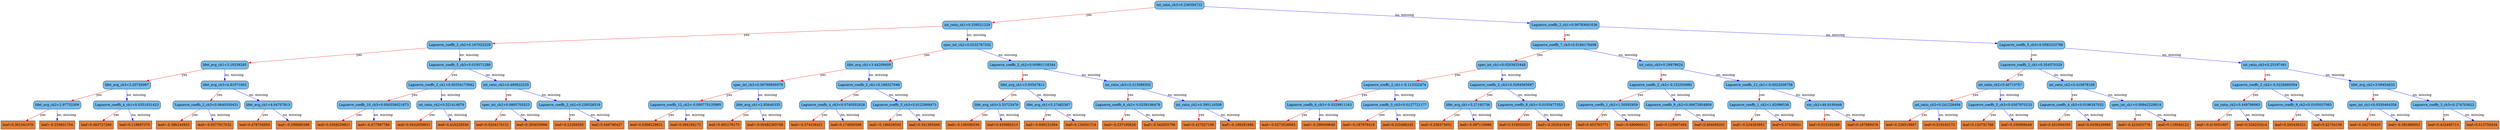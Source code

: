 digraph {
	graph [bb="0,0,8685.8,567",
		rankdir=TB
	];
	node [label="\N"];
	0	[fillcolor="#78bceb",
		height=0.5,
		label="int_ratio_ch3<0.236594722",
		pos="4645.9,549",
		shape=box,
		style="filled, rounded",
		width=2.3264];
	1	[fillcolor="#78bceb",
		height=0.5,
		label="int_ratio_ch1<0.339521229",
		pos="3132.9,460.5",
		shape=box,
		style="filled, rounded",
		width=2.3264];
	0 -> 1	[color="#FF0000",
		label=yes,
		lp="4034.9,504.75",
		pos="e,3217,466.31 4561.8,543.2 4300.6,528.26 3504,482.72 3228.1,466.95"];
	2	[fillcolor="#78bceb",
		height=0.5,
		label="Laguerre_coeffs_2_ch1<0.00783641636",
		pos="5423.9,460.5",
		shape=box,
		style="filled, rounded",
		width=3.2951];
	0 -> 2	[color="#0000FF",
		label="no, missing",
		lp="5136.8,504.75",
		pos="e,5304.8,474.74 4729.9,538.66 4865.3,523.6 5133,493.84 5293.4,476"];
	3	[fillcolor="#78bceb",
		height=0.5,
		label="Laguerre_coeffs_2_ch2<0.167022228",
		pos="1623.9,372",
		shape=box,
		style="filled, rounded",
		width=3.1076];
	1 -> 3	[color="#FF0000",
		label=yes,
		lp="2522.9,416.25",
		pos="e,1736.2,379.44 3048.8,454.68 2796.5,440.22 2045.3,397.16 1747.5,380.09"];
	4	[fillcolor="#78bceb",
		height=0.5,
		label="spec_int_ch2<0.0232767202",
		pos="3132.9,372",
		shape=box,
		style="filled, rounded",
		width=2.4097];
	1 -> 4	[color="#0000FF",
		label="no, missing",
		lp="3164.8,416.25",
		pos="e,3132.9,390.35 3132.9,442.41 3132.9,430.76 3132.9,415.05 3132.9,401.52"];
	5	[fillcolor="#78bceb",
		height=0.5,
		label="Laguerre_coeffs_7_ch3<0.0184178408",
		pos="5423.9,372",
		shape=box,
		style="filled, rounded",
		width=3.2014];
	2 -> 5	[color="#FF0000",
		label=yes,
		lp="5432.9,416.25",
		pos="e,5423.9,390.35 5423.9,442.41 5423.9,430.76 5423.9,415.05 5423.9,401.52"];
	6	[fillcolor="#78bceb",
		height=0.5,
		label="Laguerre_coeffs_5_ch3<0.0592333786",
		pos="7016.9,372",
		shape=box,
		style="filled, rounded",
		width=3.2014];
	2 -> 6	[color="#0000FF",
		label="no, missing",
		lp="6395.8,416.25",
		pos="e,6901.3,379.28 5543,453.03 5835.8,437.13 6589,396.23 6889.9,379.89"];
	7	[fillcolor="#78bceb",
		height=0.5,
		label="lifet_avg_ch1<3.19258285",
		pos="810.88,283.5",
		shape=box,
		style="filled, rounded",
		width=2.2639];
	3 -> 7	[color="#FF0000",
		label=yes,
		lp="1299.9,327.75",
		pos="e,892.73,293.21 1511.7,359.06 1349.9,341.85 1054,310.37 903.73,294.38"];
	8	[fillcolor="#78bceb",
		height=0.5,
		label="Laguerre_coeffs_5_ch3<0.019371286",
		pos="1623.9,283.5",
		shape=box,
		style="filled, rounded",
		width=3.1076];
	3 -> 8	[color="#0000FF",
		label="no, missing",
		lp="1655.8,327.75",
		pos="e,1623.9,301.85 1623.9,353.91 1623.9,342.26 1623.9,326.55 1623.9,313.02"];
	9	[fillcolor="#78bceb",
		height=0.5,
		label="lifet_avg_ch1<3.44209409",
		pos="2890.9,283.5",
		shape=box,
		style="filled, rounded",
		width=2.2639];
	4 -> 9	[color="#FF0000",
		label=yes,
		lp="3042.9,327.75",
		pos="e,2939.5,301.87 3084.2,353.6 3045.5,339.79 2991.4,320.42 2950.2,305.7"];
	10	[fillcolor="#78bceb",
		height=0.5,
		label="Laguerre_coeffs_2_ch2<0.00981118344",
		pos="3547.9,283.5",
		shape=box,
		style="filled, rounded",
		width=3.2951];
	4 -> 10	[color="#0000FF",
		label="no, missing",
		lp="3409.8,327.75",
		pos="e,3464.2,301.95 3216.4,353.6 3284.8,339.34 3381.6,319.16 3452.9,304.29"];
	15	[fillcolor="#78bceb",
		height=0.5,
		label="lifet_avg_ch3<3.20745087",
		pos="412.88,195",
		shape=box,
		style="filled, rounded",
		width=2.2639];
	7 -> 15	[color="#FF0000",
		label=yes,
		lp="656.88,239.25",
		pos="e,493.15,213.45 730.81,265.1 665.34,250.87 572.73,230.74 504.34,215.88"];
	16	[fillcolor="#78bceb",
		height=0.5,
		label="lifet_avg_ch3<4.81071663",
		pos="810.88,195",
		shape=box,
		style="filled, rounded",
		width=2.2639];
	7 -> 16	[color="#0000FF",
		label="no, missing",
		lp="842.75,239.25",
		pos="e,810.88,213.35 810.88,265.41 810.88,253.76 810.88,238.05 810.88,224.52"];
	17	[fillcolor="#78bceb",
		height=0.5,
		label="Laguerre_coeffs_2_ch1<0.00354173942",
		pos="1525.9,195",
		shape=box,
		style="filled, rounded",
		width=3.2951];
	8 -> 17	[color="#FF0000",
		label=yes,
		lp="1592.9,239.25",
		pos="e,1545.5,213.35 1604.5,265.41 1590.1,252.7 1570.2,235.16 1554.1,220.89"];
	18	[fillcolor="#78bceb",
		height=0.5,
		label="int_ratio_ch2<0.480822235",
		pos="1749.9,195",
		shape=box,
		style="filled, rounded",
		width=2.3264];
	8 -> 18	[color="#0000FF",
		label="no, missing",
		lp="1730.8,239.25",
		pos="e,1724.7,213.27 1649.1,265.2 1668.1,252.12 1694.5,234.01 1715.5,219.6"];
	31	[fillcolor="#78bceb",
		height=0.5,
		label="lifet_avg_ch2<2.97752309",
		pos="193.88,106.5",
		shape=box,
		style="filled, rounded",
		width=2.2639];
	15 -> 31	[color="#FF0000",
		label=yes,
		lp="332.88,150.75",
		pos="e,237.86,124.87 368.82,176.6 334.15,162.9 285.64,143.75 248.5,129.08"];
	32	[fillcolor="#78bceb",
		height=0.5,
		label="Laguerre_coeffs_4_ch1<0.0351031423",
		pos="412.88,106.5",
		shape=box,
		style="filled, rounded",
		width=3.2014];
	15 -> 32	[color="#0000FF",
		label="no, missing",
		lp="444.75,150.75",
		pos="e,412.88,124.85 412.88,176.91 412.88,165.26 412.88,149.55 412.88,136.02"];
	33	[fillcolor="#78bceb",
		height=0.5,
		label="Laguerre_coeffs_2_ch3<0.0640350431",
		pos="703.88,106.5",
		shape=box,
		style="filled, rounded",
		width=3.2014];
	16 -> 33	[color="#FF0000",
		label=yes,
		lp="776.88,150.75",
		pos="e,725.23,124.77 789.48,176.7 773.59,163.86 751.7,146.16 734.03,131.88"];
	34	[fillcolor="#78bceb",
		height=0.5,
		label="lifet_avg_ch1<4.04707813",
		pos="918.88,106.5",
		shape=box,
		style="filled, rounded",
		width=2.2639];
	16 -> 34	[color="#0000FF",
		label="no, missing",
		lp="906.75,150.75",
		pos="e,897.32,124.77 832.47,176.7 848.51,163.86 870.6,146.16 888.44,131.88"];
	63	[fillcolor="#e48038",
		height=0.5,
		label="leaf=0.361041576",
		pos="57.875,18",
		shape=box,
		style=filled,
		width=1.6076];
	31 -> 63	[color="#FF0000",
		label=yes,
		lp="147.88,62.25",
		pos="e,85.023,36.267 166.68,88.203 146.02,75.062 117.38,56.846 94.67,42.403"];
	64	[fillcolor="#e48038",
		height=0.5,
		label="leaf=-0.255601704",
		pos="193.88,18",
		shape=box,
		style=filled,
		width=1.6701];
	31 -> 64	[color="#0000FF",
		label="no, missing",
		lp="225.75,62.25",
		pos="e,193.88,36.35 193.88,88.41 193.88,76.758 193.88,61.047 193.88,47.519"];
	65	[fillcolor="#e48038",
		height=0.5,
		label="leaf=0.463727266",
		pos="329.88,18",
		shape=box,
		style=filled,
		width=1.6076];
	32 -> 65	[color="#FF0000",
		label=yes,
		lp="387.88,62.25",
		pos="e,346.52,36.35 396.48,88.41 384.39,75.816 367.76,58.481 354.14,44.286"];
	66	[fillcolor="#e48038",
		height=0.5,
		label="leaf=0.118697375",
		pos="463.88,18",
		shape=box,
		style=filled,
		width=1.6076];
	32 -> 66	[color="#0000FF",
		label="no, missing",
		lp="475.75,62.25",
		pos="e,453.65,36.35 422.95,88.41 430.1,76.287 439.84,59.77 448.02,45.89"];
	67	[fillcolor="#e48038",
		height=0.5,
		label="leaf=-0.386244923",
		pos="599.88,18",
		shape=box,
		style=filled,
		width=1.6701];
	33 -> 67	[color="#FF0000",
		label=yes,
		lp="670.88,62.25",
		pos="e,620.74,36.35 683.33,88.41 667.9,75.581 646.56,57.831 629.32,43.493"];
	68	[fillcolor="#e48038",
		height=0.5,
		label="leaf=-0.0577017032",
		pos="741.88,18",
		shape=box,
		style=filled,
		width=1.7639];
	33 -> 68	[color="#0000FF",
		label="no, missing",
		lp="758.75,62.25",
		pos="e,734.25,36.35 711.38,88.41 716.61,76.522 723.68,60.41 729.71,46.702"];
	69	[fillcolor="#e48038",
		height=0.5,
		label="leaf=0.478704959",
		pos="880.88,18",
		shape=box,
		style=filled,
		width=1.6076];
	34 -> 69	[color="#FF0000",
		label=yes,
		lp="912.88,62.25",
		pos="e,888.5,36.35 911.37,88.41 906.14,76.522 899.07,60.41 893.04,46.702"];
	70	[fillcolor="#e48038",
		height=0.5,
		label="leaf=-0.298880398",
		pos="1016.9,18",
		shape=box,
		style=filled,
		width=1.6701];
	34 -> 70	[color="#0000FF",
		label="no, missing",
		lp="1008.8,62.25",
		pos="e,997.22,36.35 938.24,88.41 952.64,75.698 972.51,58.157 988.68,43.889"];
	35	[fillcolor="#78bceb",
		height=0.5,
		label="Laguerre_coeffs_10_ch3<0.000358021673",
		pos="1294.9,106.5",
		shape=box,
		style="filled, rounded",
		width=3.4826];
	17 -> 35	[color="#FF0000",
		label=yes,
		lp="1440.9,150.75",
		pos="e,1341.3,124.87 1479.4,176.6 1442.7,162.85 1391.2,143.58 1352,128.89"];
	36	[fillcolor="#78bceb",
		height=0.5,
		label="int_ratio_ch2<0.521414876",
		pos="1525.9,106.5",
		shape=box,
		style="filled, rounded",
		width=2.3264];
	17 -> 36	[color="#0000FF",
		label="no, missing",
		lp="1557.8,150.75",
		pos="e,1525.9,124.85 1525.9,176.91 1525.9,165.26 1525.9,149.55 1525.9,136.02"];
	37	[fillcolor="#78bceb",
		height=0.5,
		label="spec_int_ch2<0.0865703523",
		pos="1749.9,106.5",
		shape=box,
		style="filled, rounded",
		width=2.4097];
	18 -> 37	[color="#FF0000",
		label=yes,
		lp="1758.9,150.75",
		pos="e,1749.9,124.85 1749.9,176.91 1749.9,165.26 1749.9,149.55 1749.9,136.02"];
	38	[fillcolor="#78bceb",
		height=0.5,
		label="Laguerre_coeffs_2_ch2<0.230528519",
		pos="1974.9,106.5",
		shape=box,
		style="filled, rounded",
		width=3.1076];
	18 -> 38	[color="#0000FF",
		label="no, missing",
		lp="1914.8,150.75",
		pos="e,1929.7,124.87 1795.1,176.6 1830.9,162.85 1881,143.58 1919.2,128.89"];
	71	[fillcolor="#e48038",
		height=0.5,
		label="leaf=0.0368229821",
		pos="1155.9,18",
		shape=box,
		style=filled,
		width=1.7014];
	35 -> 71	[color="#FF0000",
		label=yes,
		lp="1246.9,62.25",
		pos="e,1183.6,36.267 1267.1,88.203 1245.9,75.003 1216.4,56.683 1193.2,42.209"];
	72	[fillcolor="#e48038",
		height=0.5,
		label="leaf=-0.477587789",
		pos="1294.9,18",
		shape=box,
		style=filled,
		width=1.6701];
	35 -> 72	[color="#0000FF",
		label="no, missing",
		lp="1326.8,62.25",
		pos="e,1294.9,36.35 1294.9,88.41 1294.9,76.758 1294.9,61.047 1294.9,47.519"];
	73	[fillcolor="#e48038",
		height=0.5,
		label="leaf=0.0442659631",
		pos="1433.9,18",
		shape=box,
		style=filled,
		width=1.7014];
	36 -> 73	[color="#FF0000",
		label=yes,
		lp="1497.9,62.25",
		pos="e,1452.3,36.35 1507.7,88.41 1494.2,75.698 1475.5,58.157 1460.3,43.889"];
	74	[fillcolor="#e48038",
		height=0.5,
		label="leaf=0.416226536",
		pos="1570.9,18",
		shape=box,
		style=filled,
		width=1.6076];
	36 -> 74	[color="#0000FF",
		label="no, missing",
		lp="1584.8,62.25",
		pos="e,1561.8,36.35 1534.8,88.41 1541,76.405 1549.5,60.091 1556.7,46.295"];
	75	[fillcolor="#e48038",
		height=0.5,
		label="leaf=0.0304170121",
		pos="1707.9,18",
		shape=box,
		style=filled,
		width=1.7014];
	37 -> 75	[color="#FF0000",
		label=yes,
		lp="1741.9,62.25",
		pos="e,1716.3,36.35 1741.6,88.41 1735.8,76.522 1728,60.41 1721.3,46.702"];
	76	[fillcolor="#e48038",
		height=0.5,
		label="leaf=0.393655866",
		pos="1844.9,18",
		shape=box,
		style=filled,
		width=1.6076];
	37 -> 76	[color="#0000FF",
		label="no, missing",
		lp="1838.8,62.25",
		pos="e,1825.8,36.35 1768.6,88.41 1782.6,75.698 1801.9,58.157 1817.5,43.889"];
	77	[fillcolor="#e48038",
		height=0.5,
		label="leaf=0.22269395",
		pos="1974.9,18",
		shape=box,
		style=filled,
		width=1.5139];
	38 -> 77	[color="#FF0000",
		label=yes,
		lp="1983.9,62.25",
		pos="e,1974.9,36.35 1974.9,88.41 1974.9,76.758 1974.9,61.047 1974.9,47.519"];
	78	[fillcolor="#e48038",
		height=0.5,
		label="leaf=0.446790427",
		pos="2104.9,18",
		shape=box,
		style=filled,
		width=1.6076];
	38 -> 78	[color="#0000FF",
		label="no, missing",
		lp="2083.8,62.25",
		pos="e,2078.9,36.267 2000.9,88.203 2020.5,75.12 2047.8,57.01 2069.4,42.597"];
	19	[fillcolor="#78bceb",
		height=0.5,
		label="spec_int_ch3<0.00768809579",
		pos="2630.9,195",
		shape=box,
		style="filled, rounded",
		width=2.5035];
	9 -> 19	[color="#FF0000",
		label=yes,
		lp="2793.9,239.25",
		pos="e,2683.1,213.37 2838.6,265.1 2796.8,251.2 2738.1,231.67 2693.8,216.92"];
	20	[fillcolor="#78bceb",
		height=0.5,
		label="Laguerre_coeffs_2_ch1<0.168327048",
		pos="2890.9,195",
		shape=box,
		style="filled, rounded",
		width=3.1076];
	9 -> 20	[color="#0000FF",
		label="no, missing",
		lp="2922.8,239.25",
		pos="e,2890.9,213.35 2890.9,265.41 2890.9,253.76 2890.9,238.05 2890.9,224.52"];
	21	[fillcolor="#78bceb",
		height=0.5,
		label="lifet_avg_ch1<3.03547812",
		pos="3547.9,195",
		shape=box,
		style="filled, rounded",
		width=2.2639];
	10 -> 21	[color="#FF0000",
		label=yes,
		lp="3556.9,239.25",
		pos="e,3547.9,213.35 3547.9,265.41 3547.9,253.76 3547.9,238.05 3547.9,224.52"];
	22	[fillcolor="#78bceb",
		height=0.5,
		label="int_ratio_ch3<0.213089302",
		pos="3916.9,195",
		shape=box,
		style="filled, rounded",
		width=2.3264];
	10 -> 22	[color="#0000FF",
		label="no, missing",
		lp="3797.8,239.25",
		pos="e,3842.4,213.45 3622.1,265.1 3682.6,250.93 3768,230.91 3831.3,216.06"];
	39	[fillcolor="#78bceb",
		height=0.5,
		label="Laguerre_coeffs_12_ch2<-0.000775135995",
		pos="2378.9,106.5",
		shape=box,
		style="filled, rounded",
		width=3.5451];
	19 -> 39	[color="#FF0000",
		label=yes,
		lp="2536.9,150.75",
		pos="e,2429.5,124.87 2580.2,176.6 2539.9,162.76 2483.3,143.34 2440.4,128.61"];
	40	[fillcolor="#78bceb",
		height=0.5,
		label="lifet_avg_ch1<2.85640335",
		pos="2630.9,106.5",
		shape=box,
		style="filled, rounded",
		width=2.2639];
	19 -> 40	[color="#0000FF",
		label="no, missing",
		lp="2662.8,150.75",
		pos="e,2630.9,124.85 2630.9,176.91 2630.9,165.26 2630.9,149.55 2630.9,136.02"];
	41	[fillcolor="#78bceb",
		height=0.5,
		label="Laguerre_coeffs_4_ch3<0.0740502626",
		pos="2887.9,106.5",
		shape=box,
		style="filled, rounded",
		width=3.2014];
	20 -> 41	[color="#FF0000",
		label=yes,
		lp="2898.9,150.75",
		pos="e,2888.5,124.85 2890.3,176.91 2889.9,165.26 2889.3,149.55 2888.9,136.02"];
	42	[fillcolor="#78bceb",
		height=0.5,
		label="Laguerre_coeffs_5_ch3<0.0122668473",
		pos="3136.9,106.5",
		shape=box,
		style="filled, rounded",
		width=3.2014];
	20 -> 42	[color="#0000FF",
		label="no, missing",
		lp="3068.8,150.75",
		pos="e,3087.5,124.87 2940.4,176.6 2979.7,162.76 3035,143.34 3076.9,128.61"];
	79	[fillcolor="#e48038",
		height=0.5,
		label="leaf=0.0368229821",
		pos="2241.9,18",
		shape=box,
		style=filled,
		width=1.7014];
	39 -> 79	[color="#FF0000",
		label=yes,
		lp="2331.9,62.25",
		pos="e,2269.2,36.267 2351.5,88.203 2330.7,75.062 2301.8,56.846 2278.9,42.403"];
	80	[fillcolor="#e48038",
		height=0.5,
		label="leaf=0.394184172",
		pos="2378.9,18",
		shape=box,
		style=filled,
		width=1.6076];
	39 -> 80	[color="#0000FF",
		label="no, missing",
		lp="2410.8,62.25",
		pos="e,2378.9,36.35 2378.9,88.41 2378.9,76.758 2378.9,61.047 2378.9,47.519"];
	81	[fillcolor="#e48038",
		height=0.5,
		label="leaf=0.492176175",
		pos="2512.9,18",
		shape=box,
		style=filled,
		width=1.6076];
	40 -> 81	[color="#FF0000",
		label=yes,
		lp="2591.9,62.25",
		pos="e,2536.4,36.267 2607.3,88.203 2589.6,75.238 2565.2,57.336 2545.6,42.988"];
	82	[fillcolor="#e48038",
		height=0.5,
		label="leaf=-0.00482365768",
		pos="2655.9,18",
		shape=box,
		style=filled,
		width=1.8576];
	40 -> 82	[color="#0000FF",
		label="no, missing",
		lp="2677.8,62.25",
		pos="e,2650.9,36.35 2635.8,88.41 2639.2,76.64 2643.8,60.729 2647.8,47.11"];
	83	[fillcolor="#e48038",
		height=0.5,
		label="leaf=-0.374336421",
		pos="2800.9,18",
		shape=box,
		style=filled,
		width=1.6701];
	41 -> 83	[color="#FF0000",
		label=yes,
		lp="2861.9,62.25",
		pos="e,2818.3,36.35 2870.7,88.41 2858,75.816 2840.6,58.481 2826.3,44.286"];
	84	[fillcolor="#e48038",
		height=0.5,
		label="leaf=0.174060598",
		pos="2936.9,18",
		shape=box,
		style=filled,
		width=1.6076];
	41 -> 84	[color="#0000FF",
		label="no, missing",
		lp="2948.8,62.25",
		pos="e,2927,36.35 2897.6,88.41 2904.4,76.405 2913.6,60.091 2921.4,46.295"];
	85	[fillcolor="#e48038",
		height=0.5,
		label="leaf=-0.196028545",
		pos="3072.9,18",
		shape=box,
		style=filled,
		width=1.6701];
	42 -> 85	[color="#FF0000",
		label=yes,
		lp="3119.9,62.25",
		pos="e,3085.7,36.35 3124.2,88.41 3115.2,76.169 3102.8,59.449 3092.5,45.487"];
	86	[fillcolor="#e48038",
		height=0.5,
		label="leaf=0.341395468",
		pos="3208.9,18",
		shape=box,
		style=filled,
		width=1.6076];
	42 -> 86	[color="#0000FF",
		label="no, missing",
		lp="3211.8,62.25",
		pos="e,3194.4,36.35 3151.1,88.41 3161.4,76.051 3175.5,59.127 3187.2,45.085"];
	43	[fillcolor="#78bceb",
		height=0.5,
		label="lifet_avg_ch3<3.33725476",
		pos="3457.9,106.5",
		shape=box,
		style="filled, rounded",
		width=2.2639];
	21 -> 43	[color="#FF0000",
		label=yes,
		lp="3520.9,150.75",
		pos="e,3475.9,124.85 3530.1,176.91 3517,164.32 3499,146.98 3484.2,132.79"];
	44	[fillcolor="#78bceb",
		height=0.5,
		label="lifet_avg_ch1<5.27482367",
		pos="3638.9,106.5",
		shape=box,
		style="filled, rounded",
		width=2.2639];
	21 -> 44	[color="#0000FF",
		label="no, missing",
		lp="3633.8,150.75",
		pos="e,3620.6,124.85 3565.9,176.91 3579.2,164.2 3597.7,146.66 3612.7,132.39"];
	45	[fillcolor="#78bceb",
		height=0.5,
		label="Laguerre_coeffs_6_ch2<-0.0258186478",
		pos="3916.9,106.5",
		shape=box,
		style="filled, rounded",
		width=3.2639];
	22 -> 45	[color="#FF0000",
		label=yes,
		lp="3925.9,150.75",
		pos="e,3916.9,124.85 3916.9,176.91 3916.9,165.26 3916.9,149.55 3916.9,136.02"];
	46	[fillcolor="#78bceb",
		height=0.5,
		label="int_ratio_ch2<0.395116508",
		pos="4162.9,106.5",
		shape=box,
		style="filled, rounded",
		width=2.3264];
	22 -> 46	[color="#0000FF",
		label="no, missing",
		lp="4094.8,150.75",
		pos="e,4113.5,124.87 3966.4,176.6 4005.7,162.76 4061,143.34 4102.9,128.61"];
	87	[fillcolor="#e48038",
		height=0.5,
		label="leaf=-0.156590536",
		pos="3344.9,18",
		shape=box,
		style=filled,
		width=1.6701];
	43 -> 87	[color="#FF0000",
		label=yes,
		lp="3420.9,62.25",
		pos="e,3367.4,36.267 3435.3,88.203 3418.4,75.297 3395.2,57.498 3376.5,43.183"];
	88	[fillcolor="#e48038",
		height=0.5,
		label="leaf=0.435865313",
		pos="3480.9,18",
		shape=box,
		style=filled,
		width=1.6076];
	43 -> 88	[color="#0000FF",
		label="no, missing",
		lp="3503.8,62.25",
		pos="e,3476.3,36.35 3462.4,88.41 3465.5,76.64 3469.8,60.729 3473.4,47.11"];
	89	[fillcolor="#e48038",
		height=0.5,
		label="leaf=-0.609131694",
		pos="3616.9,18",
		shape=box,
		style=filled,
		width=1.6701];
	44 -> 89	[color="#FF0000",
		label=yes,
		lp="3638.9,62.25",
		pos="e,3621.3,36.35 3634.5,88.41 3631.5,76.64 3627.5,60.729 3624,47.11"];
	90	[fillcolor="#e48038",
		height=0.5,
		label="leaf=0.134591714",
		pos="3752.9,18",
		shape=box,
		style=filled,
		width=1.6076];
	44 -> 90	[color="#0000FF",
		label="no, missing",
		lp="3738.8,62.25",
		pos="e,3730.1,36.267 3661.7,88.203 3678.7,75.297 3702.1,57.498 3721,43.183"];
	91	[fillcolor="#e48038",
		height=0.5,
		label="leaf=-0.237195626",
		pos="3888.9,18",
		shape=box,
		style=filled,
		width=1.6701];
	45 -> 91	[color="#FF0000",
		label=yes,
		lp="3914.9,62.25",
		pos="e,3894.5,36.35 3911.3,88.41 3907.5,76.64 3902.4,60.729 3898,47.11"];
	92	[fillcolor="#e48038",
		height=0.5,
		label="leaf=-0.542655706",
		pos="4026.9,18",
		shape=box,
		style=filled,
		width=1.6701];
	45 -> 92	[color="#0000FF",
		label="no, missing",
		lp="4013.8,62.25",
		pos="e,4004.9,36.267 3938.9,88.203 3955.2,75.356 3977.7,57.661 3995.9,43.38"];
	93	[fillcolor="#e48038",
		height=0.5,
		label="leaf=0.427027196",
		pos="4162.9,18",
		shape=box,
		style=filled,
		width=1.6076];
	46 -> 93	[color="#FF0000",
		label=yes,
		lp="4171.9,62.25",
		pos="e,4162.9,36.35 4162.9,88.41 4162.9,76.758 4162.9,61.047 4162.9,47.519"];
	94	[fillcolor="#e48038",
		height=0.5,
		label="leaf=-0.199281886",
		pos="4298.9,18",
		shape=box,
		style=filled,
		width=1.6701];
	46 -> 94	[color="#0000FF",
		label="no, missing",
		lp="4275.8,62.25",
		pos="e,4271.7,36.267 4190.1,88.203 4210.7,75.062 4239.4,56.846 4262.1,42.403"];
	11	[fillcolor="#78bceb",
		height=0.5,
		label="spec_int_ch1<0.0203625448",
		pos="5207.9,283.5",
		shape=box,
		style="filled, rounded",
		width=2.4097];
	5 -> 11	[color="#FF0000",
		label=yes,
		lp="5344.9,327.75",
		pos="e,5251.3,301.87 5380.4,353.6 5346.2,339.9 5298.4,320.75 5261.8,306.08"];
	12	[fillcolor="#78bceb",
		height=0.5,
		label="int_ratio_ch3<0.29978624",
		pos="5865.9,283.5",
		shape=box,
		style="filled, rounded",
		width=2.2326];
	5 -> 12	[color="#0000FF",
		label="no, missing",
		lp="5716.8,327.75",
		pos="e,5785,300.32 5513.1,353.55 5588.9,338.71 5697.3,317.48 5774,302.49"];
	13	[fillcolor="#78bceb",
		height=0.5,
		label="Laguerre_coeffs_2_ch1<0.354570329",
		pos="7016.9,283.5",
		shape=box,
		style="filled, rounded",
		width=3.1076];
	6 -> 13	[color="#FF0000",
		label=yes,
		lp="7025.9,327.75",
		pos="e,7016.9,301.85 7016.9,353.91 7016.9,342.26 7016.9,326.55 7016.9,313.02"];
	14	[fillcolor="#78bceb",
		height=0.5,
		label="int_ratio_ch3<0.25197491",
		pos="7846.9,283.5",
		shape=box,
		style="filled, rounded",
		width=2.2326];
	6 -> 14	[color="#0000FF",
		label="no, missing",
		lp="7538.8,327.75",
		pos="e,7766.1,292.91 7132.3,358.97 7298.7,341.63 7602.8,309.94 7755,294.07"];
	23	[fillcolor="#78bceb",
		height=0.5,
		label="Laguerre_coeffs_2_ch1<-0.113322474",
		pos="4844.9,195",
		shape=box,
		style="filled, rounded",
		width=3.1701];
	11 -> 23	[color="#FF0000",
		label=yes,
		lp="5068.9,239.25",
		pos="e,4918.1,213.45 5134.9,265.1 5075.4,250.93 4991.4,230.91 4929.1,216.06"];
	24	[fillcolor="#78bceb",
		height=0.5,
		label="Laguerre_coeffs_2_ch3<0.0284065697",
		pos="5207.9,195",
		shape=box,
		style="filled, rounded",
		width=3.2014];
	11 -> 24	[color="#0000FF",
		label="no, missing",
		lp="5239.8,239.25",
		pos="e,5207.9,213.35 5207.9,265.41 5207.9,253.76 5207.9,238.05 5207.9,224.52"];
	25	[fillcolor="#78bceb",
		height=0.5,
		label="Laguerre_coeffs_2_ch2<-0.152504981",
		pos="5865.9,195",
		shape=box,
		style="filled, rounded",
		width=3.1701];
	12 -> 25	[color="#FF0000",
		label=yes,
		lp="5874.9,239.25",
		pos="e,5865.9,213.35 5865.9,265.41 5865.9,253.76 5865.9,238.05 5865.9,224.52"];
	26	[fillcolor="#78bceb",
		height=0.5,
		label="Laguerre_coeffs_12_ch1<-0.0022039758",
		pos="6137.9,195",
		shape=box,
		style="filled, rounded",
		width=3.3576];
	12 -> 26	[color="#0000FF",
		label="no, missing",
		lp="6058.8,239.25",
		pos="e,6083.2,213.37 5920.6,265.1 5964.4,251.17 6026,231.59 6072.4,216.82"];
	47	[fillcolor="#78bceb",
		height=0.5,
		label="Laguerre_coeffs_6_ch3<-0.0329811163",
		pos="4582.9,106.5",
		shape=box,
		style="filled, rounded",
		width=3.2639];
	23 -> 47	[color="#FF0000",
		label=yes,
		lp="4746.9,150.75",
		pos="e,4635.5,124.87 4792.2,176.6 4750.1,162.7 4690.9,143.17 4646.2,128.42"];
	48	[fillcolor="#78bceb",
		height=0.5,
		label="Laguerre_coeffs_5_ch3<0.0127721177",
		pos="4844.9,106.5",
		shape=box,
		style="filled, rounded",
		width=3.2014];
	23 -> 48	[color="#0000FF",
		label="no, missing",
		lp="4876.8,150.75",
		pos="e,4844.9,124.85 4844.9,176.91 4844.9,165.26 4844.9,149.55 4844.9,136.02"];
	49	[fillcolor="#78bceb",
		height=0.5,
		label="lifet_avg_ch1<3.27192736",
		pos="5098.9,106.5",
		shape=box,
		style="filled, rounded",
		width=2.2639];
	24 -> 49	[color="#FF0000",
		label=yes,
		lp="5172.9,150.75",
		pos="e,5120.6,124.77 5186.1,176.7 5169.9,163.86 5147.6,146.16 5129.6,131.88"];
	50	[fillcolor="#78bceb",
		height=0.5,
		label="Laguerre_coeffs_8_ch3<-0.0105477553",
		pos="5315.9,106.5",
		shape=box,
		style="filled, rounded",
		width=3.2639];
	24 -> 50	[color="#0000FF",
		label="no, missing",
		lp="5303.8,150.75",
		pos="e,5294.3,124.77 5229.5,176.7 5245.5,163.86 5267.6,146.16 5285.4,131.88"];
	95	[fillcolor="#e48038",
		height=0.5,
		label="leaf=-0.0273526665",
		pos="4440.9,18",
		shape=box,
		style=filled,
		width=1.7639];
	47 -> 95	[color="#FF0000",
		label=yes,
		lp="4533.9,62.25",
		pos="e,4469.2,36.267 4554.5,88.203 4532.8,75.003 4502.7,56.683 4479,42.209"];
	96	[fillcolor="#e48038",
		height=0.5,
		label="leaf=-0.396049649",
		pos="4582.9,18",
		shape=box,
		style=filled,
		width=1.6701];
	47 -> 96	[color="#0000FF",
		label="no, missing",
		lp="4614.8,62.25",
		pos="e,4582.9,36.35 4582.9,88.41 4582.9,76.758 4582.9,61.047 4582.9,47.519"];
	97	[fillcolor="#e48038",
		height=0.5,
		label="leaf=-0.187876418",
		pos="4720.9,18",
		shape=box,
		style=filled,
		width=1.6701];
	48 -> 97	[color="#FF0000",
		label=yes,
		lp="4803.9,62.25",
		pos="e,4745.6,36.267 4820.1,88.203 4801.4,75.179 4775.6,57.173 4755,42.792"];
	98	[fillcolor="#e48038",
		height=0.5,
		label="leaf=0.225488245",
		pos="4856.9,18",
		shape=box,
		style=filled,
		width=1.6076];
	48 -> 98	[color="#0000FF",
		label="no, missing",
		lp="4884.8,62.25",
		pos="e,4854.5,36.35 4847.2,88.41 4848.9,76.758 4851,61.047 4852.9,47.519"];
	99	[fillcolor="#e48038",
		height=0.5,
		label="leaf=0.236373931",
		pos="4990.9,18",
		shape=box,
		style=filled,
		width=1.6076];
	49 -> 99	[color="#FF0000",
		label=yes,
		lp="5063.9,62.25",
		pos="e,5012.4,36.267 5077.3,88.203 5061.2,75.356 5039.1,57.661 5021.3,43.38"];
	100	[fillcolor="#e48038",
		height=0.5,
		label="leaf=-0.597116888",
		pos="5126.9,18",
		shape=box,
		style=filled,
		width=1.6701];
	49 -> 100	[color="#0000FF",
		label="no, missing",
		lp="5147.8,62.25",
		pos="e,5121.3,36.35 5104.4,88.41 5108.2,76.64 5113.4,60.729 5117.8,47.11"];
	101	[fillcolor="#e48038",
		height=0.5,
		label="leaf=0.316030353",
		pos="5262.9,18",
		shape=box,
		style=filled,
		width=1.6076];
	50 -> 101	[color="#FF0000",
		label=yes,
		lp="5303.9,62.25",
		pos="e,5273.5,36.35 5305.4,88.41 5298,76.287 5287.9,59.77 5279.4,45.89"];
	102	[fillcolor="#e48038",
		height=0.5,
		label="leaf=-0.202641949",
		pos="5398.9,18",
		shape=box,
		style=filled,
		width=1.6701];
	50 -> 102	[color="#0000FF",
		label="no, missing",
		lp="5396.8,62.25",
		pos="e,5382.2,36.35 5332.3,88.41 5344.4,75.816 5361,58.481 5374.6,44.286"];
	51	[fillcolor="#78bceb",
		height=0.5,
		label="Laguerre_coeffs_1_ch2<1.50592959",
		pos="5645.9,106.5",
		shape=box,
		style="filled, rounded",
		width=3.0139];
	25 -> 51	[color="#FF0000",
		label=yes,
		lp="5784.9,150.75",
		pos="e,5690.1,124.87 5821.6,176.6 5786.8,162.9 5738.1,143.75 5700.8,129.08"];
	52	[fillcolor="#78bceb",
		height=0.5,
		label="Laguerre_coeffs_9_ch2<0.00672854809",
		pos="5890.9,106.5",
		shape=box,
		style="filled, rounded",
		width=3.2951];
	25 -> 52	[color="#0000FF",
		label="no, missing",
		lp="5912.8,150.75",
		pos="e,5885.9,124.85 5870.8,176.91 5874.2,165.14 5878.8,149.23 5882.8,135.61"];
	53	[fillcolor="#78bceb",
		height=0.5,
		label="Laguerre_coeffs_1_ch2<1.62096536",
		pos="6137.9,106.5",
		shape=box,
		style="filled, rounded",
		width=3.0139];
	26 -> 53	[color="#FF0000",
		label=yes,
		lp="6146.9,150.75",
		pos="e,6137.9,124.85 6137.9,176.91 6137.9,165.26 6137.9,149.55 6137.9,136.02"];
	54	[fillcolor="#78bceb",
		height=0.5,
		label="snr_ch2<48.9199448",
		pos="6339.9,106.5",
		shape=box,
		style="filled, rounded",
		width=1.8264];
	26 -> 54	[color="#0000FF",
		label="no, missing",
		lp="6289.8,150.75",
		pos="e,6299.2,124.91 6178.3,176.7 6210.1,163.08 6254.7,143.99 6288.9,129.32"];
	103	[fillcolor="#e48038",
		height=0.5,
		label="leaf=0.403763771",
		pos="5534.9,18",
		shape=box,
		style=filled,
		width=1.6076];
	51 -> 103	[color="#FF0000",
		label=yes,
		lp="5609.9,62.25",
		pos="e,5557,36.267 5623.7,88.203 5607.1,75.297 5584.3,57.498 5565.9,43.183"];
	104	[fillcolor="#e48038",
		height=0.5,
		label="leaf=-0.480960011",
		pos="5670.9,18",
		shape=box,
		style=filled,
		width=1.6701];
	51 -> 104	[color="#0000FF",
		label="no, missing",
		lp="5692.8,62.25",
		pos="e,5665.9,36.35 5650.8,88.41 5654.2,76.64 5658.8,60.729 5662.8,47.11"];
	105	[fillcolor="#e48038",
		height=0.5,
		label="leaf=0.125697494",
		pos="5806.9,18",
		shape=box,
		style=filled,
		width=1.6076];
	52 -> 105	[color="#FF0000",
		label=yes,
		lp="5865.9,62.25",
		pos="e,5823.7,36.35 5874.3,88.41 5862,75.816 5845.2,58.481 5831.4,44.286"];
	106	[fillcolor="#e48038",
		height=0.5,
		label="leaf=0.404068291",
		pos="5940.9,18",
		shape=box,
		style=filled,
		width=1.6076];
	52 -> 106	[color="#0000FF",
		label="no, missing",
		lp="5952.8,62.25",
		pos="e,5930.8,36.35 5900.8,88.41 5907.7,76.405 5917.1,60.091 5925.1,46.295"];
	107	[fillcolor="#e48038",
		height=0.5,
		label="leaf=-0.234303951",
		pos="6076.9,18",
		shape=box,
		style=filled,
		width=1.6701];
	53 -> 107	[color="#FF0000",
		label=yes,
		lp="6121.9,62.25",
		pos="e,6089.1,36.35 6125.8,88.41 6117.2,76.169 6105.4,59.449 6095.6,45.487"];
	108	[fillcolor="#e48038",
		height=0.5,
		label="leaf=0.37539041",
		pos="6209.9,18",
		shape=box,
		style=filled,
		width=1.5139];
	53 -> 108	[color="#0000FF",
		label="no, missing",
		lp="6212.8,62.25",
		pos="e,6195.4,36.35 6152.1,88.41 6162.4,76.051 6176.5,59.127 6188.2,45.085"];
	109	[fillcolor="#e48038",
		height=0.5,
		label="leaf=0.515192389",
		pos="6339.9,18",
		shape=box,
		style=filled,
		width=1.6076];
	54 -> 109	[color="#FF0000",
		label=yes,
		lp="6348.9,62.25",
		pos="e,6339.9,36.35 6339.9,88.41 6339.9,76.758 6339.9,61.047 6339.9,47.519"];
	110	[fillcolor="#e48038",
		height=0.5,
		label="leaf=0.167889476",
		pos="6473.9,18",
		shape=box,
		style=filled,
		width=1.6076];
	54 -> 110	[color="#0000FF",
		label="no, missing",
		lp="6451.8,62.25",
		pos="e,6447.1,36.267 6366.7,88.203 6387,75.062 6415.2,56.846 6437.6,42.403"];
	27	[fillcolor="#78bceb",
		height=0.5,
		label="int_ratio_ch2<0.40715757",
		pos="6953.9,195",
		shape=box,
		style="filled, rounded",
		width=2.2326];
	13 -> 27	[color="#FF0000",
		label=yes,
		lp="7000.9,239.25",
		pos="e,6966.5,213.35 7004.4,265.41 6995.5,253.17 6983.3,236.45 6973.2,222.49"];
	28	[fillcolor="#78bceb",
		height=0.5,
		label="int_ratio_ch2<0.410978109",
		pos="7202.9,195",
		shape=box,
		style="filled, rounded",
		width=2.3264];
	13 -> 28	[color="#0000FF",
		label="no, missing",
		lp="7158.8,239.25",
		pos="e,7165.4,213.41 7054.1,265.2 7083.1,251.69 7123.7,232.82 7155.1,218.2"];
	29	[fillcolor="#78bceb",
		height=0.5,
		label="Laguerre_coeffs_2_ch2<-0.0226660594",
		pos="7846.9,195",
		shape=box,
		style="filled, rounded",
		width=3.2639];
	14 -> 29	[color="#FF0000",
		label=yes,
		lp="7855.9,239.25",
		pos="e,7846.9,213.35 7846.9,265.41 7846.9,253.76 7846.9,238.05 7846.9,224.52"];
	30	[fillcolor="#78bceb",
		height=0.5,
		label="lifet_avg_ch2<3.09454632",
		pos="8248.9,195",
		shape=box,
		style="filled, rounded",
		width=2.2639];
	14 -> 30	[color="#0000FF",
		label="no, missing",
		lp="8116.8,239.25",
		pos="e,8167.8,213.45 7927.7,265.1 7994,250.84 8087.8,230.66 8156.9,215.79"];
	55	[fillcolor="#78bceb",
		height=0.5,
		label="int_ratio_ch3<0.241226494",
		pos="6736.9,106.5",
		shape=box,
		style="filled, rounded",
		width=2.3264];
	27 -> 55	[color="#FF0000",
		label=yes,
		lp="6873.9,150.75",
		pos="e,6780.5,124.87 6910.2,176.6 6875.9,162.9 6827.8,143.75 6791,129.08"];
	56	[fillcolor="#78bceb",
		height=0.5,
		label="Laguerre_coeffs_5_ch3<0.0307970233",
		pos="6953.9,106.5",
		shape=box,
		style="filled, rounded",
		width=3.2014];
	27 -> 56	[color="#0000FF",
		label="no, missing",
		lp="6985.8,150.75",
		pos="e,6953.9,124.85 6953.9,176.91 6953.9,165.26 6953.9,149.55 6953.9,136.02"];
	57	[fillcolor="#78bceb",
		height=0.5,
		label="Laguerre_coeffs_4_ch3<0.0196347032",
		pos="7202.9,106.5",
		shape=box,
		style="filled, rounded",
		width=3.2014];
	28 -> 57	[color="#FF0000",
		label=yes,
		lp="7211.9,150.75",
		pos="e,7202.9,124.85 7202.9,176.91 7202.9,165.26 7202.9,149.55 7202.9,136.02"];
	58	[fillcolor="#78bceb",
		height=0.5,
		label="spec_int_ch1<0.00942229014",
		pos="7425.9,106.5",
		shape=box,
		style="filled, rounded",
		width=2.5035];
	28 -> 58	[color="#0000FF",
		label="no, missing",
		lp="7366.8,150.75",
		pos="e,7381.1,124.87 7247.7,176.6 7283.2,162.85 7332.9,143.58 7370.7,128.89"];
	111	[fillcolor="#e48038",
		height=0.5,
		label="leaf=0.228519887",
		pos="6607.9,18",
		shape=box,
		style=filled,
		width=1.6076];
	55 -> 111	[color="#FF0000",
		label=yes,
		lp="6693.9,62.25",
		pos="e,6633.6,36.267 6711.1,88.203 6691.6,75.12 6664.6,57.01 6643.1,42.597"];
	112	[fillcolor="#e48038",
		height=0.5,
		label="leaf=0.519193172",
		pos="6741.9,18",
		shape=box,
		style=filled,
		width=1.6076];
	55 -> 112	[color="#0000FF",
		label="no, missing",
		lp="6771.8,62.25",
		pos="e,6740.9,36.35 6737.9,88.41 6738.5,76.758 6739.4,61.047 6740.2,47.519"];
	113	[fillcolor="#e48038",
		height=0.5,
		label="leaf=0.133731768",
		pos="6875.9,18",
		shape=box,
		style=filled,
		width=1.6076];
	56 -> 113	[color="#FF0000",
		label=yes,
		lp="6930.9,62.25",
		pos="e,6891.5,36.35 6938.5,88.41 6927.2,75.934 6911.8,58.805 6899,44.685"];
	114	[fillcolor="#e48038",
		height=0.5,
		label="leaf=0.330668449",
		pos="7009.9,18",
		shape=box,
		style=filled,
		width=1.6076];
	56 -> 114	[color="#0000FF",
		label="no, missing",
		lp="7019.8,62.25",
		pos="e,6998.6,36.35 6964.9,88.41 6972.8,76.287 6983.5,59.77 6992.5,45.89"];
	115	[fillcolor="#e48038",
		height=0.5,
		label="leaf=0.451094359",
		pos="7143.9,18",
		shape=box,
		style=filled,
		width=1.6076];
	57 -> 115	[color="#FF0000",
		label=yes,
		lp="7187.9,62.25",
		pos="e,7155.7,36.35 7191.2,88.41 7182.9,76.169 7171.5,59.449 7161.9,45.487"];
	116	[fillcolor="#e48038",
		height=0.5,
		label="leaf=0.0338249989",
		pos="7280.9,18",
		shape=box,
		style=filled,
		width=1.7014];
	57 -> 116	[color="#0000FF",
		label="no, missing",
		lp="7280.8,62.25",
		pos="e,7265.2,36.35 7218.3,88.41 7229.5,75.934 7245,58.805 7257.7,44.685"];
	117	[fillcolor="#e48038",
		height=0.5,
		label="leaf=-0.423453778",
		pos="7419.9,18",
		shape=box,
		style=filled,
		width=1.6701];
	58 -> 117	[color="#FF0000",
		label=yes,
		lp="7432.9,62.25",
		pos="e,7421.1,36.35 7424.7,88.41 7423.9,76.758 7422.8,61.047 7421.9,47.519"];
	118	[fillcolor="#e48038",
		height=0.5,
		label="leaf=0.119046122",
		pos="7555.9,18",
		shape=box,
		style=filled,
		width=1.6076];
	58 -> 118	[color="#0000FF",
		label="no, missing",
		lp="7534.8,62.25",
		pos="e,7529.9,36.267 7451.9,88.203 7471.5,75.12 7498.8,57.01 7520.4,42.597"];
	59	[fillcolor="#78bceb",
		height=0.5,
		label="int_ratio_ch2<0.449786663",
		pos="7791.9,106.5",
		shape=box,
		style="filled, rounded",
		width=2.3264];
	29 -> 59	[color="#FF0000",
		label=yes,
		lp="7833.9,150.75",
		pos="e,7802.9,124.85 7836,176.91 7828.3,164.79 7817.8,148.27 7809,134.39"];
	60	[fillcolor="#78bceb",
		height=0.5,
		label="Laguerre_coeffs_9_ch2<0.0105037065",
		pos="8008.9,106.5",
		shape=box,
		style="filled, rounded",
		width=3.2014];
	29 -> 60	[color="#0000FF",
		label="no, missing",
		lp="7974.8,150.75",
		pos="e,7976.3,124.91 7879.3,176.7 7904.2,163.37 7939,144.81 7966.2,130.27"];
	61	[fillcolor="#78bceb",
		height=0.5,
		label="spec_int_ch1<0.0330464356",
		pos="8248.9,106.5",
		shape=box,
		style="filled, rounded",
		width=2.4097];
	30 -> 61	[color="#FF0000",
		label=yes,
		lp="8257.9,150.75",
		pos="e,8248.9,124.85 8248.9,176.91 8248.9,165.26 8248.9,149.55 8248.9,136.02"];
	62	[fillcolor="#78bceb",
		height=0.5,
		label="Laguerre_coeffs_3_ch3<0.274703622",
		pos="8493.9,106.5",
		shape=box,
		style="filled, rounded",
		width=3.1076];
	30 -> 62	[color="#0000FF",
		label="no, missing",
		lp="8425.8,150.75",
		pos="e,8444.7,124.87 8298.2,176.6 8337.3,162.79 8392.1,143.42 8433.8,128.7"];
	119	[fillcolor="#e48038",
		height=0.5,
		label="leaf=-0.415051907",
		pos="7691.9,18",
		shape=box,
		style=filled,
		width=1.6701];
	59 -> 119	[color="#FF0000",
		label=yes,
		lp="7759.9,62.25",
		pos="e,7711.9,36.35 7772.1,88.41 7757.3,75.581 7736.8,57.831 7720.2,43.493"];
	120	[fillcolor="#e48038",
		height=0.5,
		label="leaf=0.326253414",
		pos="7827.9,18",
		shape=box,
		style=filled,
		width=1.6076];
	59 -> 120	[color="#0000FF",
		label="no, missing",
		lp="7845.8,62.25",
		pos="e,7820.7,36.35 7799,88.41 7803.9,76.522 7810.6,60.41 7816.3,46.702"];
	121	[fillcolor="#e48038",
		height=0.5,
		label="leaf=0.265436321",
		pos="7961.9,18",
		shape=box,
		style=filled,
		width=1.6076];
	60 -> 121	[color="#FF0000",
		label=yes,
		lp="7998.9,62.25",
		pos="e,7971.3,36.35 7999.6,88.41 7993.1,76.405 7984.2,60.091 7976.7,46.295"];
	122	[fillcolor="#e48038",
		height=0.5,
		label="leaf=0.42704156",
		pos="8091.9,18",
		shape=box,
		style=filled,
		width=1.5139];
	60 -> 122	[color="#0000FF",
		label="no, missing",
		lp="8089.8,62.25",
		pos="e,8075.2,36.35 8025.3,88.41 8037.4,75.816 8054,58.481 8067.6,44.286"];
	123	[fillcolor="#e48038",
		height=0.5,
		label="leaf=0.342730433",
		pos="8221.9,18",
		shape=box,
		style=filled,
		width=1.6076];
	61 -> 123	[color="#FF0000",
		label=yes,
		lp="8246.9,62.25",
		pos="e,8227.3,36.35 8243.5,88.41 8239.9,76.64 8234.9,60.729 8230.6,47.11"];
	124	[fillcolor="#e48038",
		height=0.5,
		label="leaf=-0.381686002",
		pos="8357.9,18",
		shape=box,
		style=filled,
		width=1.6701];
	61 -> 124	[color="#0000FF",
		label="no, missing",
		lp="8345.8,62.25",
		pos="e,8336.1,36.267 8270.7,88.203 8286.9,75.356 8309.2,57.661 8327.2,43.38"];
	125	[fillcolor="#e48038",
		height=0.5,
		label="leaf=0.432495713",
		pos="8493.9,18",
		shape=box,
		style=filled,
		width=1.6076];
	62 -> 125	[color="#FF0000",
		label=yes,
		lp="8502.9,62.25",
		pos="e,8493.9,36.35 8493.9,88.41 8493.9,76.758 8493.9,61.047 8493.9,47.519"];
	126	[fillcolor="#e48038",
		height=0.5,
		label="leaf=0.513750434",
		pos="8627.9,18",
		shape=box,
		style=filled,
		width=1.6076];
	62 -> 126	[color="#0000FF",
		label="no, missing",
		lp="8605.8,62.25",
		pos="e,8601.1,36.267 8520.7,88.203 8541,75.062 8569.2,56.846 8591.6,42.403"];
}
